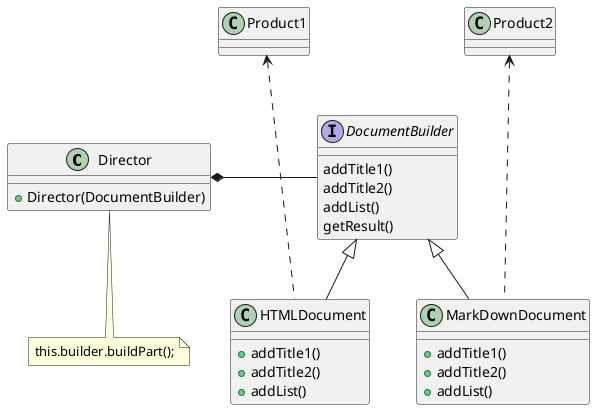 /' Patron BUILDER '/

@startuml

class Director {
    + Director(DocumentBuilder)
}
note bottom: this.builder.buildPart();

interface DocumentBuilder {
    addTitle1()
    addTitle2()
    addList()
    getResult()
}

class HTMLDocument {
    + addTitle1()
    + addTitle2()
    + addList()
}
class MarkDownDocument {
    + addTitle1()
    + addTitle2()
    + addList()
}

class Product1 {

}
class Product2 {

}

Director *- DocumentBuilder
DocumentBuilder <|-- HTMLDocument
DocumentBuilder <|-- MarkDownDocument
Product1 <... HTMLDocument
Product2 <... MarkDownDocument
@enduml